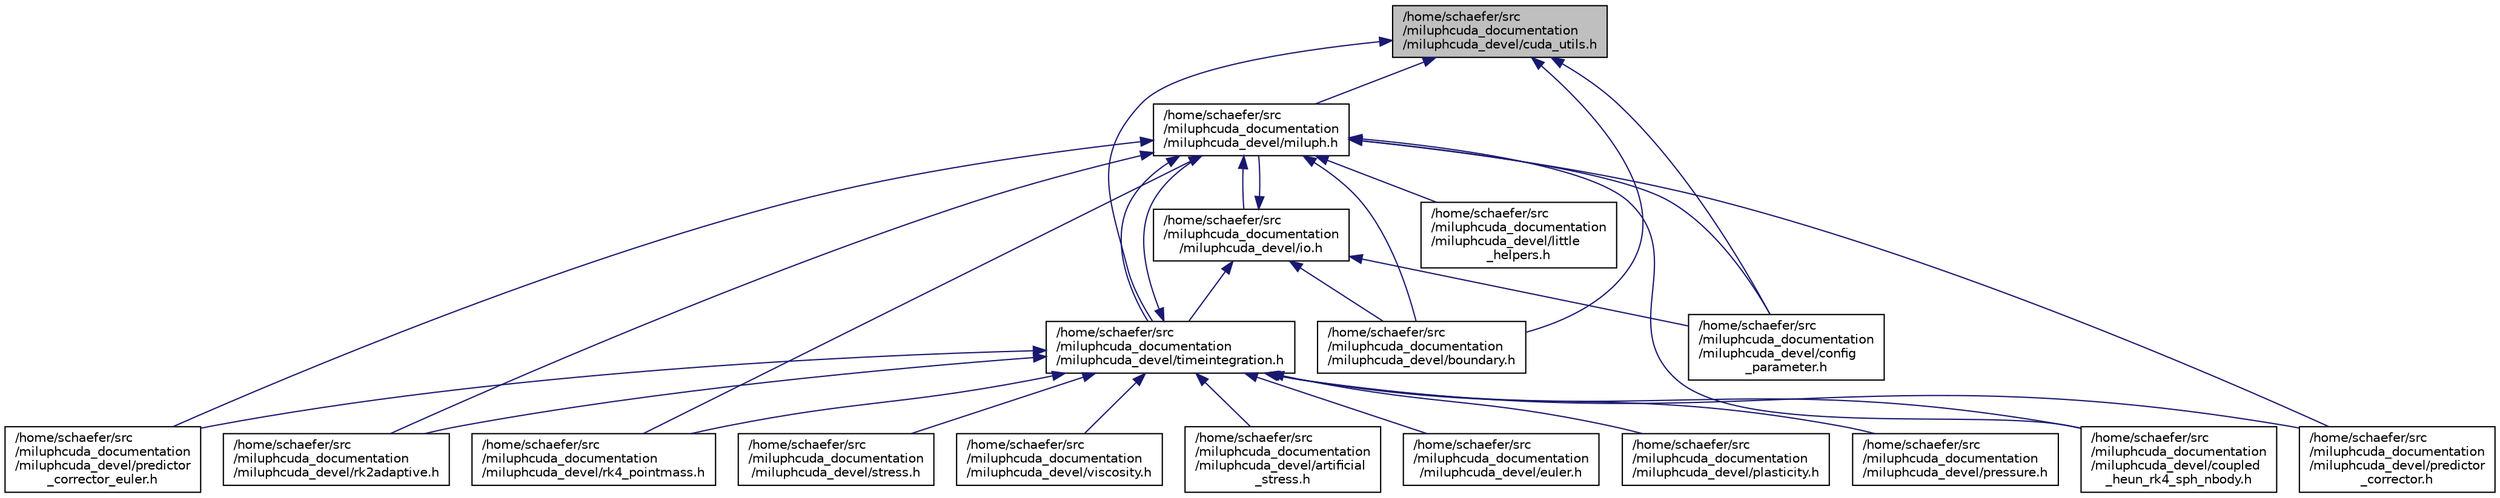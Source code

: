 digraph "/home/schaefer/src/miluphcuda_documentation/miluphcuda_devel/cuda_utils.h"
{
  edge [fontname="Helvetica",fontsize="10",labelfontname="Helvetica",labelfontsize="10"];
  node [fontname="Helvetica",fontsize="10",shape=record];
  Node3 [label="/home/schaefer/src\l/miluphcuda_documentation\l/miluphcuda_devel/cuda_utils.h",height=0.2,width=0.4,color="black", fillcolor="grey75", style="filled", fontcolor="black"];
  Node3 -> Node4 [dir="back",color="midnightblue",fontsize="10",style="solid",fontname="Helvetica"];
  Node4 [label="/home/schaefer/src\l/miluphcuda_documentation\l/miluphcuda_devel/miluph.h",height=0.2,width=0.4,color="black", fillcolor="white", style="filled",URL="$miluph_8h.html"];
  Node4 -> Node5 [dir="back",color="midnightblue",fontsize="10",style="solid",fontname="Helvetica"];
  Node5 [label="/home/schaefer/src\l/miluphcuda_documentation\l/miluphcuda_devel/timeintegration.h",height=0.2,width=0.4,color="black", fillcolor="white", style="filled",URL="$timeintegration_8h.html"];
  Node5 -> Node6 [dir="back",color="midnightblue",fontsize="10",style="solid",fontname="Helvetica"];
  Node6 [label="/home/schaefer/src\l/miluphcuda_documentation\l/miluphcuda_devel/artificial\l_stress.h",height=0.2,width=0.4,color="black", fillcolor="white", style="filled",URL="$artificial__stress_8h.html"];
  Node5 -> Node4 [dir="back",color="midnightblue",fontsize="10",style="solid",fontname="Helvetica"];
  Node5 -> Node7 [dir="back",color="midnightblue",fontsize="10",style="solid",fontname="Helvetica"];
  Node7 [label="/home/schaefer/src\l/miluphcuda_documentation\l/miluphcuda_devel/coupled\l_heun_rk4_sph_nbody.h",height=0.2,width=0.4,color="black", fillcolor="white", style="filled",URL="$coupled__heun__rk4__sph__nbody_8h.html"];
  Node5 -> Node8 [dir="back",color="midnightblue",fontsize="10",style="solid",fontname="Helvetica"];
  Node8 [label="/home/schaefer/src\l/miluphcuda_documentation\l/miluphcuda_devel/euler.h",height=0.2,width=0.4,color="black", fillcolor="white", style="filled",URL="$euler_8h.html"];
  Node5 -> Node9 [dir="back",color="midnightblue",fontsize="10",style="solid",fontname="Helvetica"];
  Node9 [label="/home/schaefer/src\l/miluphcuda_documentation\l/miluphcuda_devel/plasticity.h",height=0.2,width=0.4,color="black", fillcolor="white", style="filled",URL="$plasticity_8h.html"];
  Node5 -> Node10 [dir="back",color="midnightblue",fontsize="10",style="solid",fontname="Helvetica"];
  Node10 [label="/home/schaefer/src\l/miluphcuda_documentation\l/miluphcuda_devel/predictor\l_corrector.h",height=0.2,width=0.4,color="black", fillcolor="white", style="filled",URL="$predictor__corrector_8h.html"];
  Node5 -> Node11 [dir="back",color="midnightblue",fontsize="10",style="solid",fontname="Helvetica"];
  Node11 [label="/home/schaefer/src\l/miluphcuda_documentation\l/miluphcuda_devel/predictor\l_corrector_euler.h",height=0.2,width=0.4,color="black", fillcolor="white", style="filled",URL="$predictor__corrector__euler_8h.html"];
  Node5 -> Node12 [dir="back",color="midnightblue",fontsize="10",style="solid",fontname="Helvetica"];
  Node12 [label="/home/schaefer/src\l/miluphcuda_documentation\l/miluphcuda_devel/pressure.h",height=0.2,width=0.4,color="black", fillcolor="white", style="filled",URL="$pressure_8h.html"];
  Node5 -> Node13 [dir="back",color="midnightblue",fontsize="10",style="solid",fontname="Helvetica"];
  Node13 [label="/home/schaefer/src\l/miluphcuda_documentation\l/miluphcuda_devel/rk2adaptive.h",height=0.2,width=0.4,color="black", fillcolor="white", style="filled",URL="$rk2adaptive_8h.html"];
  Node5 -> Node14 [dir="back",color="midnightblue",fontsize="10",style="solid",fontname="Helvetica"];
  Node14 [label="/home/schaefer/src\l/miluphcuda_documentation\l/miluphcuda_devel/rk4_pointmass.h",height=0.2,width=0.4,color="black", fillcolor="white", style="filled",URL="$rk4__pointmass_8h.html"];
  Node5 -> Node15 [dir="back",color="midnightblue",fontsize="10",style="solid",fontname="Helvetica"];
  Node15 [label="/home/schaefer/src\l/miluphcuda_documentation\l/miluphcuda_devel/stress.h",height=0.2,width=0.4,color="black", fillcolor="white", style="filled",URL="$stress_8h.html"];
  Node5 -> Node16 [dir="back",color="midnightblue",fontsize="10",style="solid",fontname="Helvetica"];
  Node16 [label="/home/schaefer/src\l/miluphcuda_documentation\l/miluphcuda_devel/viscosity.h",height=0.2,width=0.4,color="black", fillcolor="white", style="filled",URL="$viscosity_8h.html"];
  Node4 -> Node17 [dir="back",color="midnightblue",fontsize="10",style="solid",fontname="Helvetica"];
  Node17 [label="/home/schaefer/src\l/miluphcuda_documentation\l/miluphcuda_devel/io.h",height=0.2,width=0.4,color="black", fillcolor="white", style="filled",URL="$io_8h.html"];
  Node17 -> Node4 [dir="back",color="midnightblue",fontsize="10",style="solid",fontname="Helvetica"];
  Node17 -> Node5 [dir="back",color="midnightblue",fontsize="10",style="solid",fontname="Helvetica"];
  Node17 -> Node18 [dir="back",color="midnightblue",fontsize="10",style="solid",fontname="Helvetica"];
  Node18 [label="/home/schaefer/src\l/miluphcuda_documentation\l/miluphcuda_devel/boundary.h",height=0.2,width=0.4,color="black", fillcolor="white", style="filled",URL="$boundary_8h.html"];
  Node17 -> Node19 [dir="back",color="midnightblue",fontsize="10",style="solid",fontname="Helvetica"];
  Node19 [label="/home/schaefer/src\l/miluphcuda_documentation\l/miluphcuda_devel/config\l_parameter.h",height=0.2,width=0.4,color="black", fillcolor="white", style="filled",URL="$config__parameter_8h.html"];
  Node4 -> Node18 [dir="back",color="midnightblue",fontsize="10",style="solid",fontname="Helvetica"];
  Node4 -> Node19 [dir="back",color="midnightblue",fontsize="10",style="solid",fontname="Helvetica"];
  Node4 -> Node7 [dir="back",color="midnightblue",fontsize="10",style="solid",fontname="Helvetica"];
  Node4 -> Node20 [dir="back",color="midnightblue",fontsize="10",style="solid",fontname="Helvetica"];
  Node20 [label="/home/schaefer/src\l/miluphcuda_documentation\l/miluphcuda_devel/little\l_helpers.h",height=0.2,width=0.4,color="black", fillcolor="white", style="filled",URL="$little__helpers_8h.html"];
  Node4 -> Node10 [dir="back",color="midnightblue",fontsize="10",style="solid",fontname="Helvetica"];
  Node4 -> Node11 [dir="back",color="midnightblue",fontsize="10",style="solid",fontname="Helvetica"];
  Node4 -> Node13 [dir="back",color="midnightblue",fontsize="10",style="solid",fontname="Helvetica"];
  Node4 -> Node14 [dir="back",color="midnightblue",fontsize="10",style="solid",fontname="Helvetica"];
  Node3 -> Node5 [dir="back",color="midnightblue",fontsize="10",style="solid",fontname="Helvetica"];
  Node3 -> Node18 [dir="back",color="midnightblue",fontsize="10",style="solid",fontname="Helvetica"];
  Node3 -> Node19 [dir="back",color="midnightblue",fontsize="10",style="solid",fontname="Helvetica"];
}

